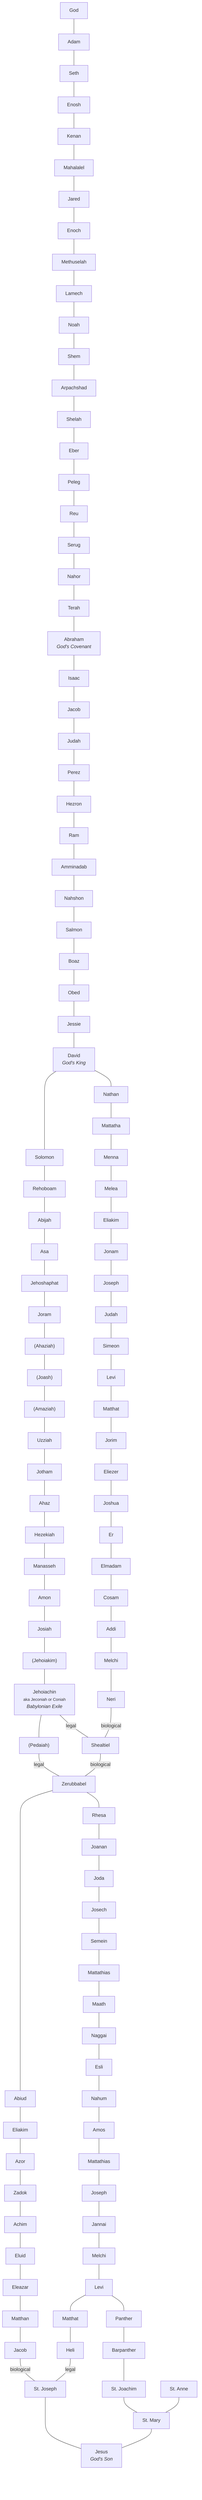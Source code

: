 graph TD
    %% God to Abraham
    God
    ---
    Adam
    ---
    Seth
    ---
    Enosh
    ---
    Kenan
    ---
    Mahalalel
    ---
    Jared
    ---
    Enoch
    ---
    Methuselah
    ---
    Lamech
    ---
    Noah
    ---
    Shem
    ---
    Arpachshad
    ---
    Shelah
    ---
    Eber
    ---
    Peleg
    ---
    Reu
    ---
    Serug
    ---
    Nahor
    ---
    Terah
    ---
    %% Abrham to David
    Abraham["
    Abraham
    <em>God's Covenant</em>
    "]
    ---
    Isaac
    ---
    Jacob
    ---
    Judah
    ---
    Perez
    ---
    Hezron
    ---
    Ram
    ---
    Amminadab
    ---
    Nahshon
    ---
    Salmon
    ---
    Boaz
    ---
    Obed
    ---
    Jessie
    ---
    %% David to Jehoiachin
    David
    ---
    Solomon
    ---
    Rehoboam
    ---
    Abijah
    ---
    Asa
    ---
    Jehoshaphat
    ---
    Joram
    ---
    Ahaziah["(Ahaziah)"]
    ---
    Joash["(Joash)"]
    ---
    Amaziah["(Amaziah)"]
    ---
    Uzziah
    ---
    Jotham
    ---
    Ahaz
    ---
    Hezekiah
    ---
    Manasseh
    ---
    Amon
    ---
    Josiah
    ---
    Jehoiakim["(Jehoiakim)"]
    ---
    %% Jehoiachin to St. Joseph
    Jehoiachin["
    Jehoiachin
    <small>aka Jeconiah or Coniah</small>
    <em>Babylonian Exile</em>
    "]
    Jehoiachin --- Pedaiah["(Pedaiah)"]
    Jehoiachin --- |legal| Shealtiel
    Pedaiah --- |legal| Zerubbabel
    Shealtiel --- |biological| Zerubbabel
    Zerubbabel
    ---
    Abiud
    ---
    Eliakim
    ---
    Azor
    ---
    Zadok
    ---
    Achim
    ---
    Eluid
    ---
    Eleazar
    ---
    Matthan
    ---
    Jacob2[Jacob] --- |biological| Joseph[St. Joseph]
    %% David to St. Mary
    David["
    David
    <em>God's King</em>
    "]
    ---
    Nathan
    ---
    Mattatha
    ---
    Menna
    ---
    Melea
    ---
    Eliakim2[Eliakim]
    ---
    Jonam
    ---
    Joseph2[Joseph]
    ---
    Judah2[Judah]
    ---
    Simeon
    ---
    Levi
    ---
    Matthat
    ---
    Jorim
    ---
    Eliezer
    ---
    Joshua
    ---
    Er
    ---
    Elmadam
    ---
    Cosam
    ---
    Addi
    ---
    Melchi
    ---
    Neri --- |biological| Shealtiel
    Zerubbabel --- Rhesa
    ---
    Joanan
    ---
    Joda
    ---
    Josech
    ---
    Semein
    ---
    Mattathias
    ---
    Maath
    ---
    Naggai
    ---
    Esli
    ---
    Nahum
    ---
    Amos
    ---
    Mattathias2[Mattathias]
    ---
    Joseph3[Joseph]
    ---
    Jannai
    ---
    Melchi2[Melchi]
    ---
    Levi2[Levi]
    ---
    Matthat2[Matthat]
    ---
    Heli --- |legal| Joseph
    Levi2 --- Panther
    ---
    Barpanther
    ---
    Joachim[St. Joachim] --- Mary[St. Mary]
    Anne[St. Anne] --- Mary
    %% St. Mary to Jesus
    Mary
    ---
    Jesus["
    Jesus
    <em>God's Son</em>
    "]
    Joseph --- Jesus

    class Anne female;
    class Mary female;